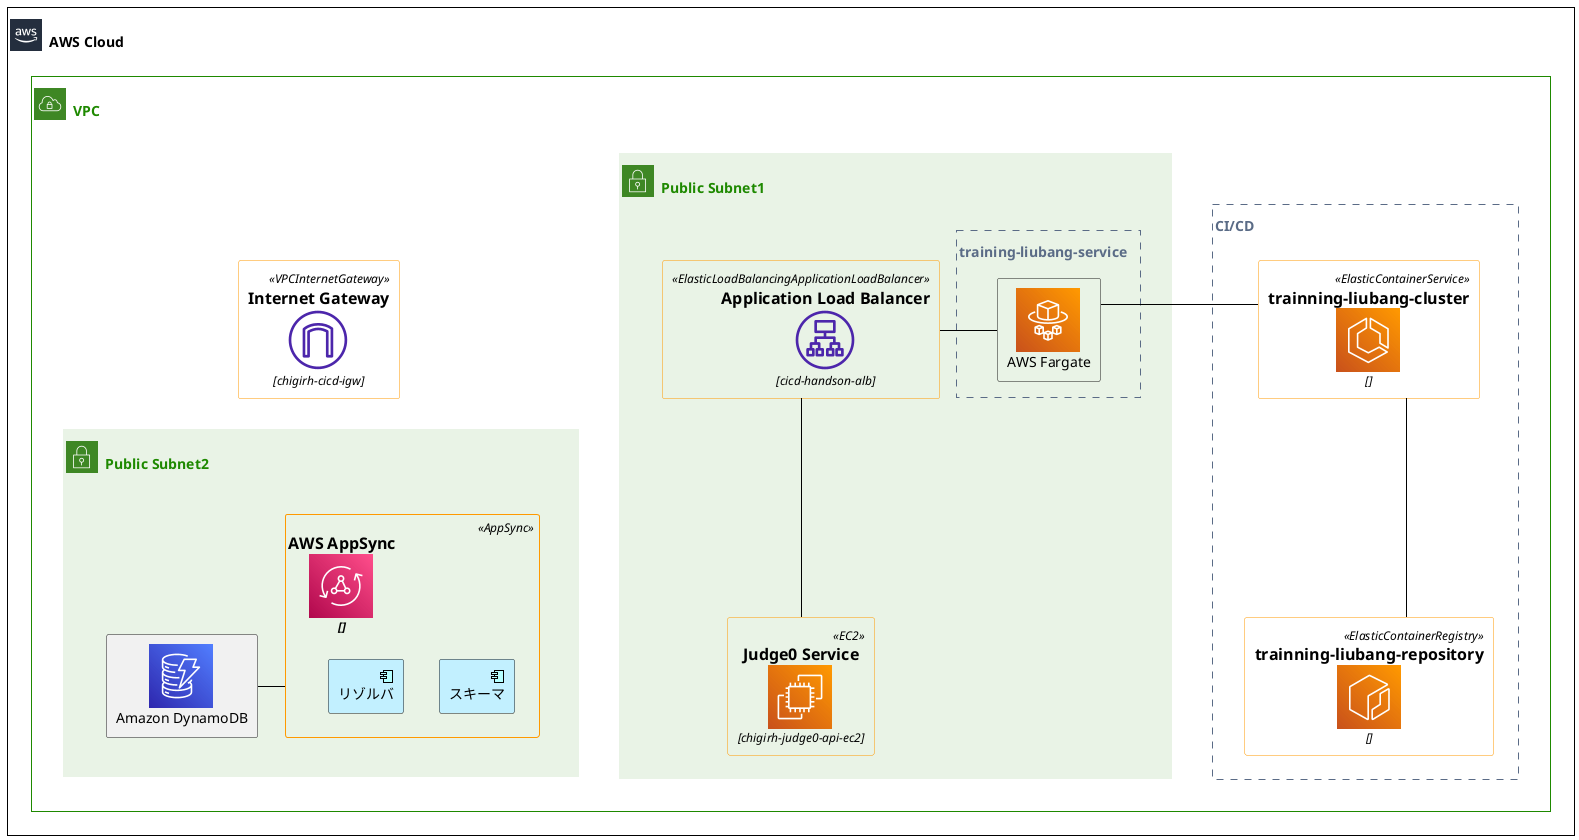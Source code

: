 @startuml
'aws lib
!include <awslib/AWSCommon>
!include <awslib/Groups/Generic>
!include <awslib/Groups/AWSCloud>
!include <awslib/Groups/VPC>
!include <awslib/Groups/PublicSubnet>
!include <awslib/Groups/PrivateSubnet>
!include <awslib/NetworkingContentDelivery/ElasticLoadBalancingApplicationLoadBalancer>

!include <awslib/NetworkingContentDelivery/VPCInternetGateway>

!include <awslib/Compute/EC2>

!include <awslib/Containers/ElasticContainerRegistry>
!include <awslib/Containers/ElasticContainerService>
!include <awslib/Containers/Fargate>

!include <awslib/ApplicationIntegration/APIGateway>
!include <awslib/ApplicationIntegration/AppSync>
!include <awslib/Database/DynamoDB>

'common library
!include <archimate/Archimate>

skinparam linetype ortho

AWSCloudGroup(cloud) {

    VPCGroup(vpc, "VPC"){
        VPCInternetGateway(ig, "Internet Gateway", "chigirh-cicd-igw")

        GenericGroup(components3, "CI/CD") #Transparent{
            ElasticContainerService(ecs, "trainning-liubang-cluster", "") #Transparent
            ElasticContainerRegistry(ecr, "trainning-liubang-repository", "") #Transparent
        }

        PublicSubnetGroup(subnet1, "Public Subnet1"){
            ElasticLoadBalancingApplicationLoadBalancer(alb,"Application Load Balancer", "cicd-handson-alb") #Transparent

            EC2(ec2_1, "Judge0 Service", "chigirh-judge0-api-ec2") #Transparent

            GenericGroup(components1, "training-liubang-service") #Transparent {
                rectangle "$FargateIMG()\nAWS Fargate" as fargate #Transparent
            }
        }
        
        PublicSubnetGroup(subnet2, "Public Subnet2"){
        
        AppSync(appsysc, "AWS AppSync", "")  #Transparent{
                Application_Component(asSchema, "スキーマ")
                Application_Component(asResolver, "リゾルバ")
            }

            rectangle "$DynamoDBIMG()\nAmazon DynamoDB" as dynamodb
        }    
    }
}

' layout
ig -[hidden]r- subnet1
ig -[hidden]d- subnet2
subnet1 -[hidden]d- subnet2
subnet1 -[hidden]r- components3
ecs -[hidden]d- ecr


'
ecs -l- fargate
ecs -d- ecr

alb -d- ec2_1
alb -r- fargate

appsysc -r- dynamodb


@enduml